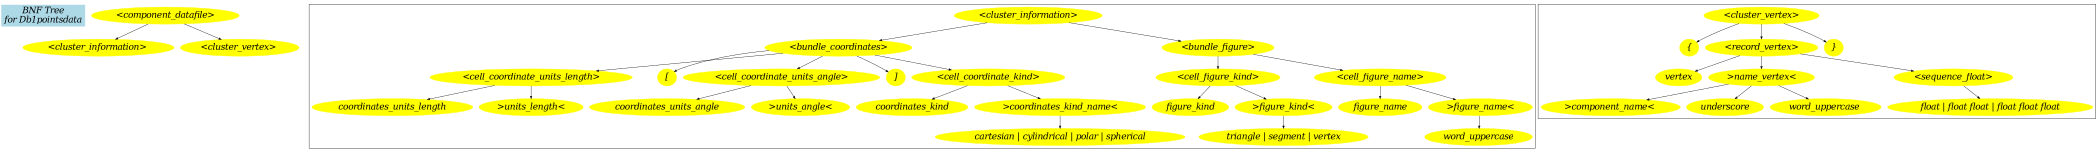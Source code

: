 digraph dgn {
    size="14,14";

    edge [fontname = "Bitstream Vera Sans" fontsize = 12 arrowsize="0.7" dir = down];

    node [color=yellow, style=filled, fontsize=24, fontname="Palatino-Italic", fontcolor=black];

    Title [label = "BNF Tree\nfor Db1pointsdata\n" fontsize=24, shape="record", color=lightblue, style=filled];


 "<component_datafile>"                 -> { "<cluster_information> " "<cluster_vertex> "}; 

subgraph cluster_0 {

 "<cluster_information>"                -> { "<bundle_coordinates>" "<bundle_figure>"};

 "<bundle_coordinates>"                 -> { "<cell_coordinate_units_length>" 
                                            "[" "<cell_coordinate_units_angle>" "]" 
                                            "<cell_coordinate_kind>" 
                                           };
					     
 "<bundle_figure>"                      -> {"<cell_figure_kind>" 
                                            "<cell_figure_name>" 
					    };

 "<cell_coordinate_units_angle>"        -> { "coordinates_units_angle" ">units_angle<"};

 "<cell_coordinate_units_length>"       -> { "coordinates_units_length" ">units_length<"};
                                      
 "<cell_coordinate_kind>"               -> { "coordinates_kind"  ">coordinates_kind_name<" };

 ">coordinates_kind_name<"              -> { "cartesian | cylindrical | polar | spherical"}; 


 "<cell_figure_kind>"                   -> { "figure_kind" ">figure_kind<"};

 ">figure_kind<"                        -> { "triangle | segment | vertex" };

 "<cell_figure_name>"                   -> { "figure_name" ">figure_name<"};

 ">figure_name<"                        -> { "word_uppercase" };                    

}


subgraph cluster_1 {
 "<cluster_vertex>"                     -> { "{" "<record_vertex>" "}" };

 "<record_vertex>"                      -> { "vertex" ">name_vertex<" "<sequence_float>" };

 ">name_vertex<"                        -> {">component_name< " "underscore" "word_uppercase "};

 "<sequence_float>"                     -> { "float | float float | float float float"};

}
}